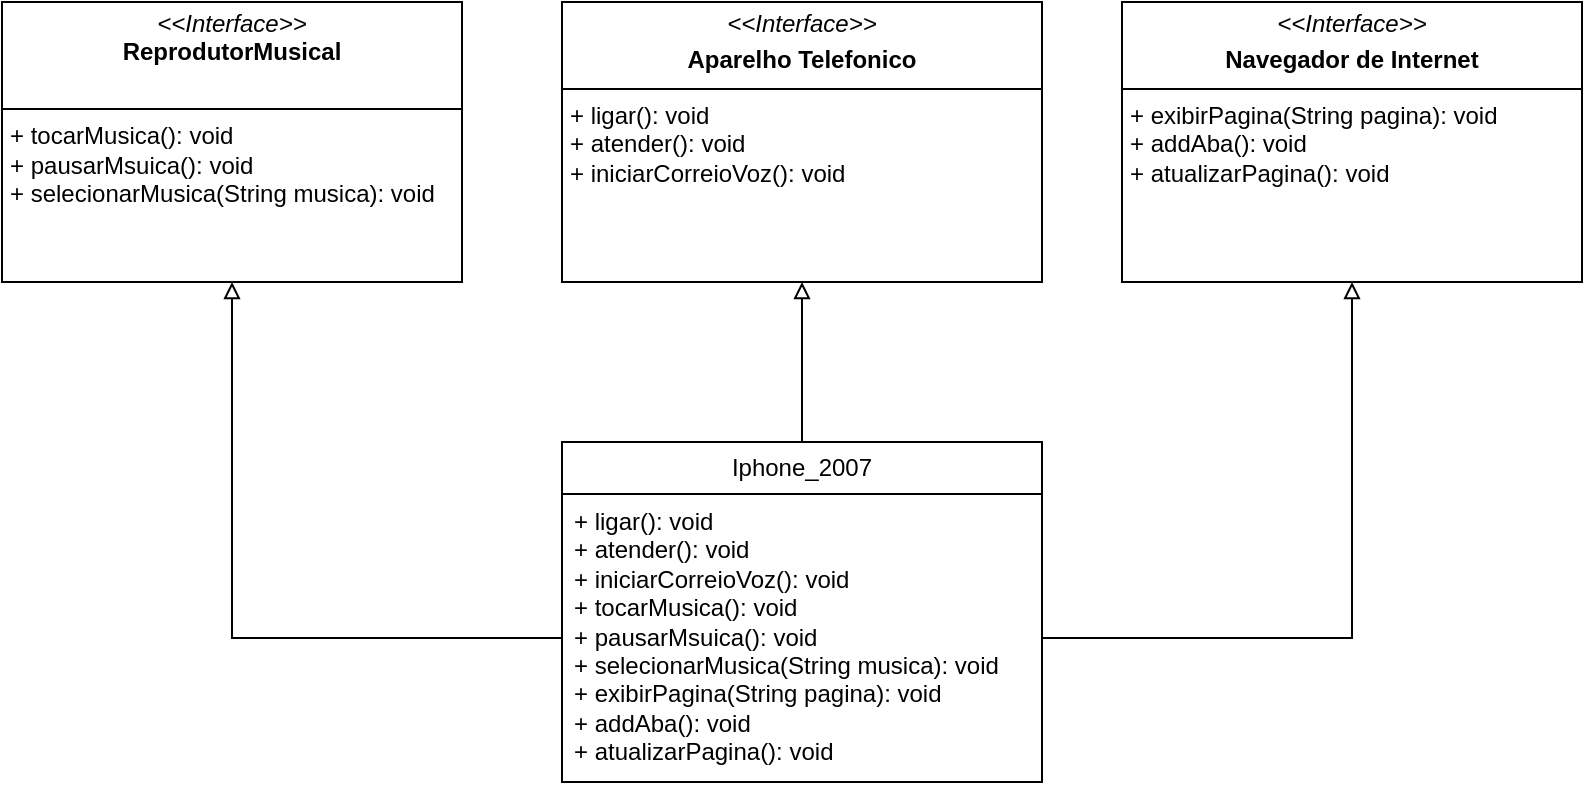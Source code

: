 <mxfile version="24.6.5" type="github">
  <diagram id="C5RBs43oDa-KdzZeNtuy" name="Page-1">
    <mxGraphModel dx="772" dy="399" grid="1" gridSize="10" guides="1" tooltips="1" connect="1" arrows="1" fold="1" page="1" pageScale="1" pageWidth="827" pageHeight="1169" math="0" shadow="0">
      <root>
        <mxCell id="WIyWlLk6GJQsqaUBKTNV-0" />
        <mxCell id="WIyWlLk6GJQsqaUBKTNV-1" parent="WIyWlLk6GJQsqaUBKTNV-0" />
        <mxCell id="MR05vgZQjwUqQyH1wuo4-9" value="&lt;p style=&quot;margin:0px;margin-top:4px;text-align:center;&quot;&gt;&lt;i&gt;&amp;lt;&amp;lt;Interface&amp;gt;&amp;gt;&lt;/i&gt;&lt;br&gt;&lt;b&gt;ReprodutorMusical&lt;/b&gt;&lt;/p&gt;&lt;p style=&quot;margin:0px;margin-left:4px;&quot;&gt;&lt;br&gt;&lt;/p&gt;&lt;hr size=&quot;1&quot; style=&quot;border-style:solid;&quot;&gt;&lt;p style=&quot;margin:0px;margin-left:4px;&quot;&gt;+ tocarMusica(): void&lt;br&gt;+ pausarMsuica(): void&lt;/p&gt;&lt;p style=&quot;margin:0px;margin-left:4px;&quot;&gt;+ selecionarMusica(String musica): void&lt;/p&gt;" style="verticalAlign=top;align=left;overflow=fill;html=1;whiteSpace=wrap;" vertex="1" parent="WIyWlLk6GJQsqaUBKTNV-1">
          <mxGeometry x="80" y="240" width="230" height="140" as="geometry" />
        </mxCell>
        <mxCell id="MR05vgZQjwUqQyH1wuo4-10" value="&lt;p style=&quot;margin:0px;margin-top:4px;text-align:center;&quot;&gt;&lt;i&gt;&amp;lt;&amp;lt;Interface&amp;gt;&amp;gt;&lt;/i&gt;&lt;/p&gt;&lt;p style=&quot;margin:0px;margin-top:4px;text-align:center;&quot;&gt;&lt;b&gt;Aparelho Telefonico&lt;/b&gt;&lt;br&gt;&lt;/p&gt;&lt;hr size=&quot;1&quot; style=&quot;border-style:solid;&quot;&gt;&lt;p style=&quot;margin:0px;margin-left:4px;&quot;&gt;+ ligar(): void&lt;br&gt;+ atender(): void&lt;/p&gt;&lt;p style=&quot;margin:0px;margin-left:4px;&quot;&gt;+ iniciarCorreioVoz(): void&lt;/p&gt;" style="verticalAlign=top;align=left;overflow=fill;html=1;whiteSpace=wrap;" vertex="1" parent="WIyWlLk6GJQsqaUBKTNV-1">
          <mxGeometry x="360" y="240" width="240" height="140" as="geometry" />
        </mxCell>
        <mxCell id="MR05vgZQjwUqQyH1wuo4-11" value="&lt;p style=&quot;margin:0px;margin-top:4px;text-align:center;&quot;&gt;&lt;i&gt;&amp;lt;&amp;lt;Interface&amp;gt;&amp;gt;&lt;/i&gt;&lt;/p&gt;&lt;p style=&quot;margin:0px;margin-top:4px;text-align:center;&quot;&gt;&lt;b&gt;Navegador de Internet&lt;/b&gt;&lt;br&gt;&lt;/p&gt;&lt;hr size=&quot;1&quot; style=&quot;border-style:solid;&quot;&gt;&lt;p style=&quot;margin:0px;margin-left:4px;&quot;&gt;+ exibirPagina(String pagina): void&lt;br&gt;+ addAba(): void&lt;/p&gt;&lt;p style=&quot;margin:0px;margin-left:4px;&quot;&gt;+ atualizarPagina(): void&lt;/p&gt;" style="verticalAlign=top;align=left;overflow=fill;html=1;whiteSpace=wrap;" vertex="1" parent="WIyWlLk6GJQsqaUBKTNV-1">
          <mxGeometry x="640" y="240" width="230" height="140" as="geometry" />
        </mxCell>
        <mxCell id="MR05vgZQjwUqQyH1wuo4-23" style="edgeStyle=orthogonalEdgeStyle;rounded=0;orthogonalLoop=1;jettySize=auto;html=1;entryX=0.5;entryY=1;entryDx=0;entryDy=0;endArrow=block;endFill=0;" edge="1" parent="WIyWlLk6GJQsqaUBKTNV-1" source="MR05vgZQjwUqQyH1wuo4-17" target="MR05vgZQjwUqQyH1wuo4-10">
          <mxGeometry relative="1" as="geometry" />
        </mxCell>
        <mxCell id="MR05vgZQjwUqQyH1wuo4-17" value="Iphone_2007" style="swimlane;fontStyle=0;childLayout=stackLayout;horizontal=1;startSize=26;fillColor=none;horizontalStack=0;resizeParent=1;resizeParentMax=0;resizeLast=0;collapsible=1;marginBottom=0;whiteSpace=wrap;html=1;" vertex="1" parent="WIyWlLk6GJQsqaUBKTNV-1">
          <mxGeometry x="360" y="460" width="240" height="170" as="geometry" />
        </mxCell>
        <mxCell id="MR05vgZQjwUqQyH1wuo4-20" value="&lt;div&gt;+ ligar(): void&lt;/div&gt;&lt;div&gt;+ atender(): void&lt;br&gt;&lt;/div&gt;+ iniciarCorreioVoz(): void&lt;div&gt;&lt;span style=&quot;background-color: initial;&quot;&gt;+ tocarMusica(): void&lt;/span&gt;&lt;/div&gt;&lt;div&gt;&lt;span style=&quot;background-color: initial;&quot;&gt;+ pausarMsuica(): void&lt;/span&gt;&lt;/div&gt;&lt;div&gt;&lt;span style=&quot;background-color: initial;&quot;&gt;+ selecionarMusica(String musica): void&lt;/span&gt;&lt;/div&gt;&lt;div&gt;&lt;span style=&quot;background-color: initial;&quot;&gt;+ exibirPagina(String pagina): void&lt;/span&gt;&lt;/div&gt;&lt;div&gt;&lt;span style=&quot;background-color: initial;&quot;&gt;+ addAba(): void&lt;/span&gt;&lt;/div&gt;&lt;div&gt;&lt;span style=&quot;background-color: initial;&quot;&gt;+ atualizarPagina(): void&lt;/span&gt;&lt;/div&gt;" style="text;strokeColor=none;fillColor=none;align=left;verticalAlign=top;spacingLeft=4;spacingRight=4;overflow=hidden;rotatable=0;points=[[0,0.5],[1,0.5]];portConstraint=eastwest;whiteSpace=wrap;html=1;" vertex="1" parent="MR05vgZQjwUqQyH1wuo4-17">
          <mxGeometry y="26" width="240" height="144" as="geometry" />
        </mxCell>
        <mxCell id="MR05vgZQjwUqQyH1wuo4-22" style="edgeStyle=orthogonalEdgeStyle;rounded=0;orthogonalLoop=1;jettySize=auto;html=1;entryX=0.5;entryY=1;entryDx=0;entryDy=0;horizontal=0;endArrow=block;endFill=0;" edge="1" parent="WIyWlLk6GJQsqaUBKTNV-1" source="MR05vgZQjwUqQyH1wuo4-20" target="MR05vgZQjwUqQyH1wuo4-9">
          <mxGeometry relative="1" as="geometry" />
        </mxCell>
        <mxCell id="MR05vgZQjwUqQyH1wuo4-24" style="edgeStyle=orthogonalEdgeStyle;rounded=0;orthogonalLoop=1;jettySize=auto;html=1;entryX=0.5;entryY=1;entryDx=0;entryDy=0;endArrow=block;endFill=0;" edge="1" parent="WIyWlLk6GJQsqaUBKTNV-1" source="MR05vgZQjwUqQyH1wuo4-20" target="MR05vgZQjwUqQyH1wuo4-11">
          <mxGeometry relative="1" as="geometry" />
        </mxCell>
      </root>
    </mxGraphModel>
  </diagram>
</mxfile>

